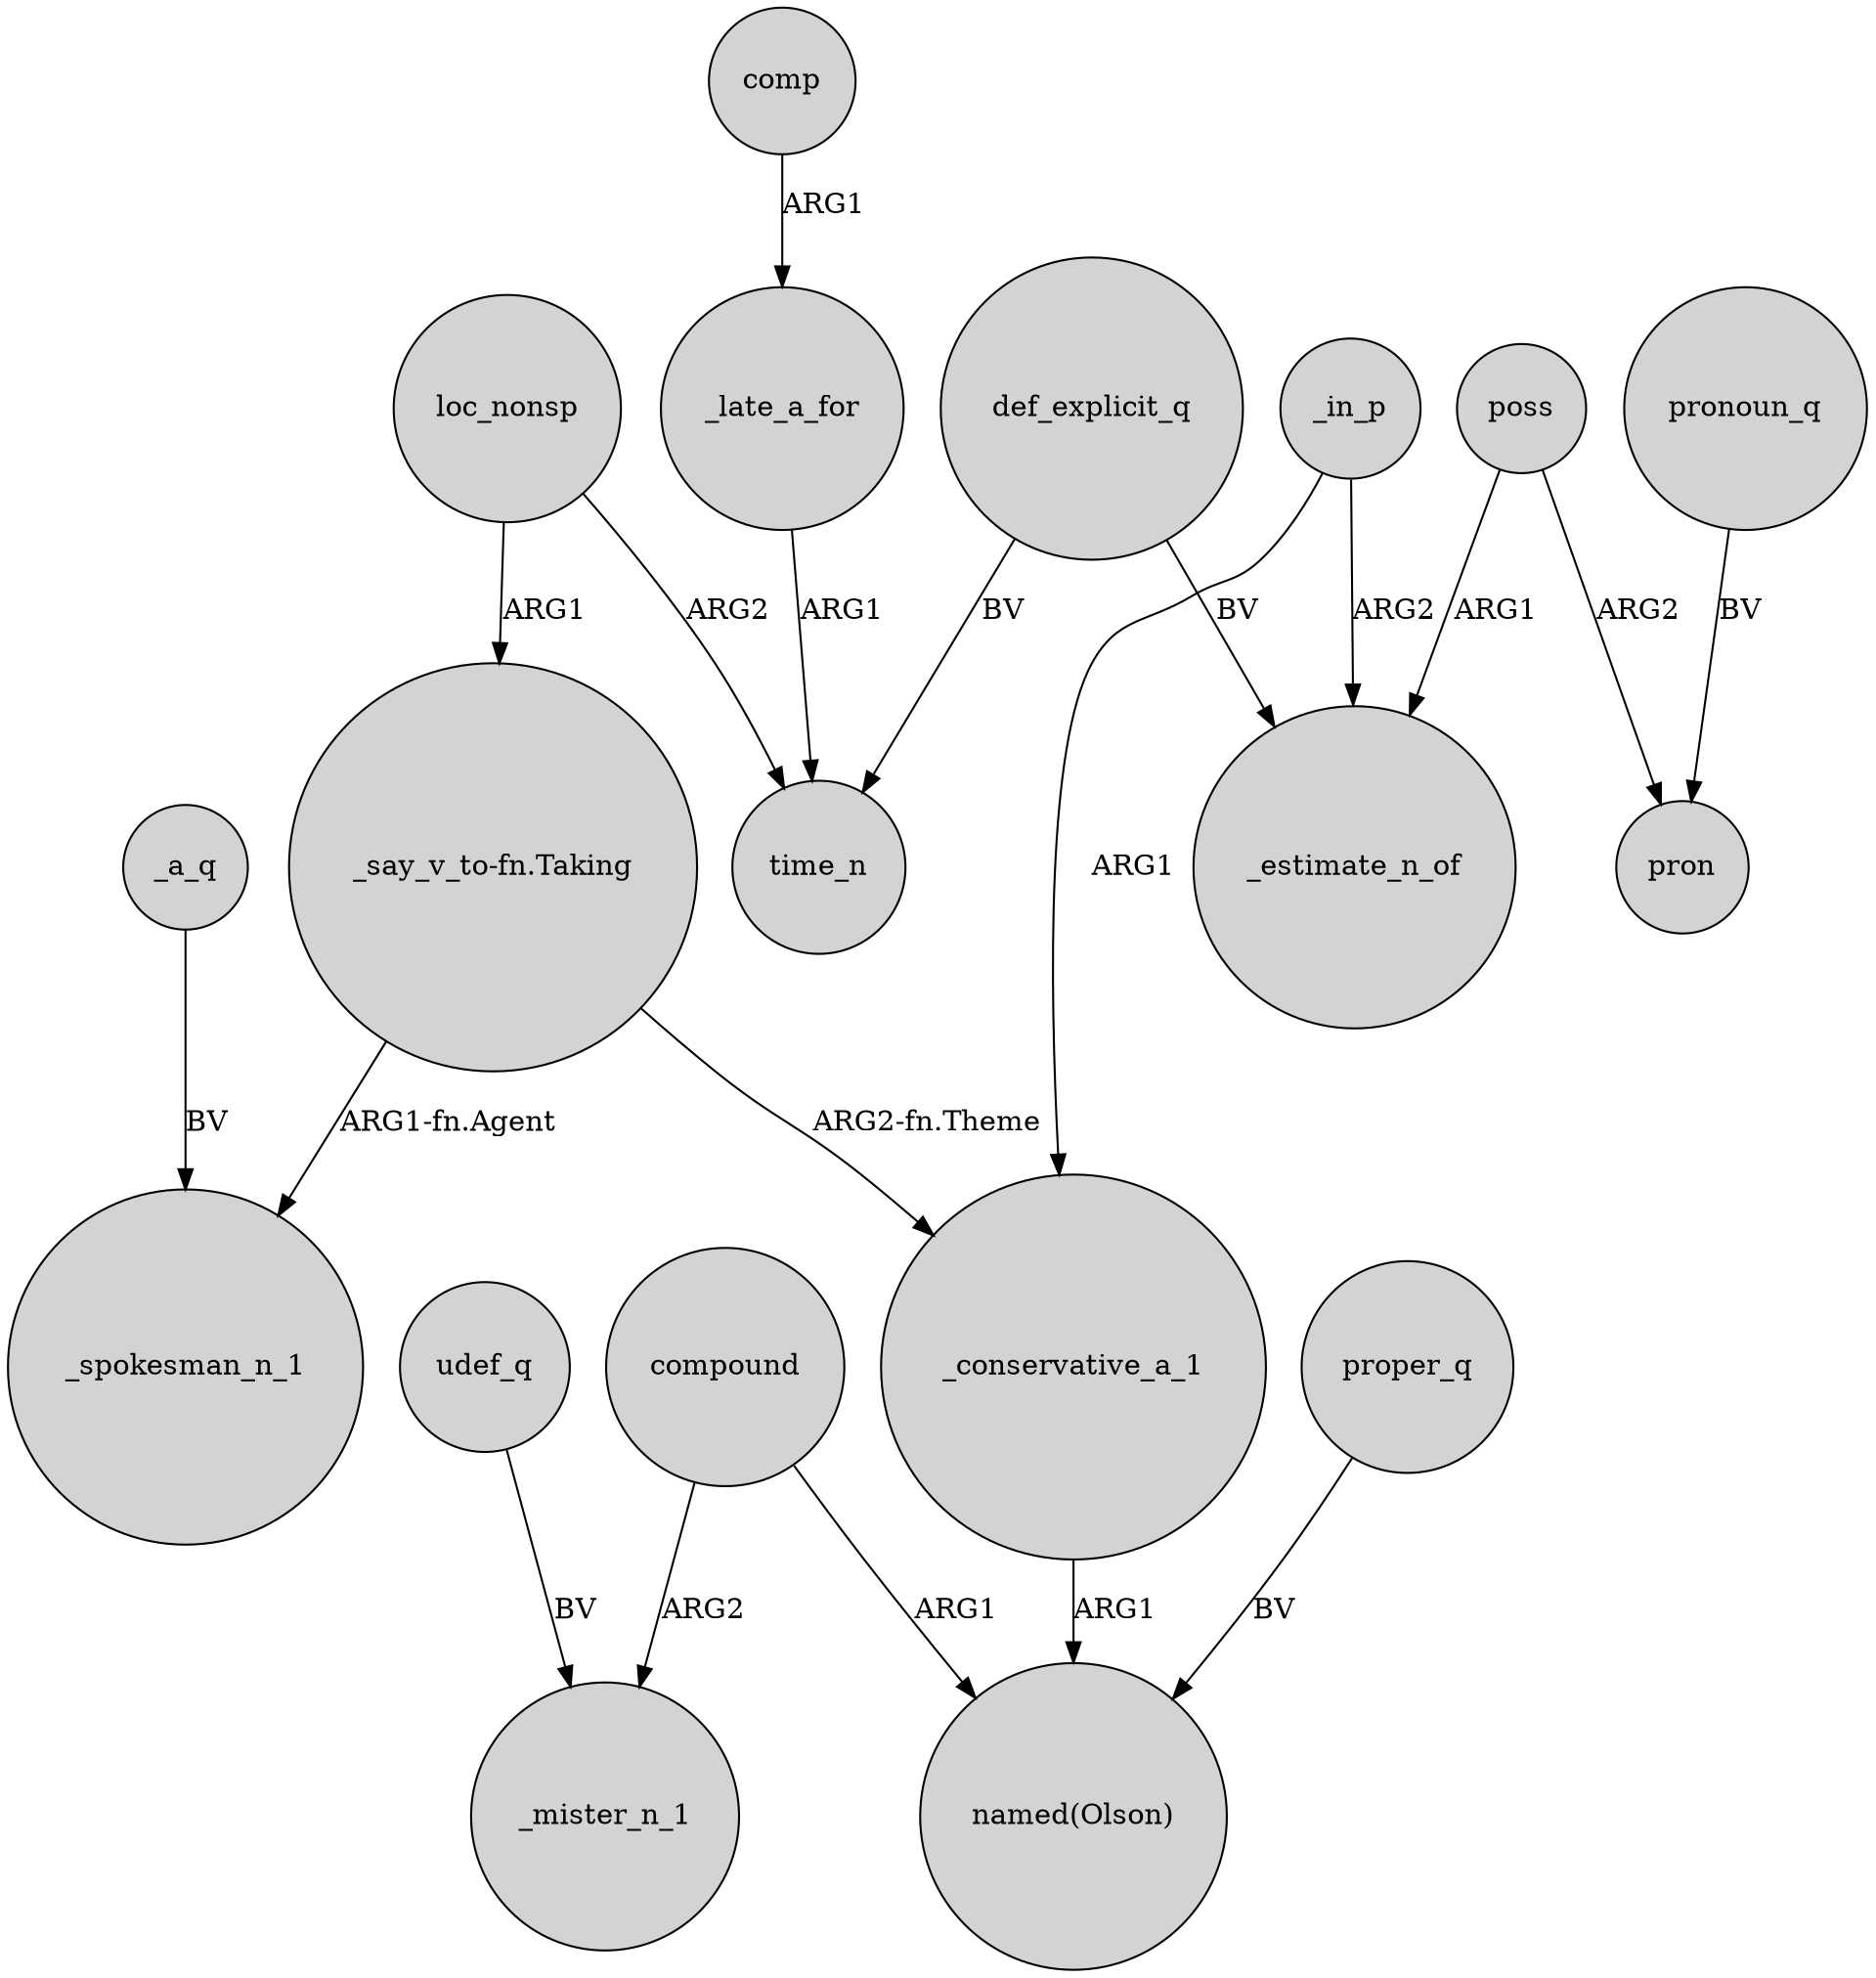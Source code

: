 digraph {
	node [shape=circle style=filled]
	"_say_v_to-fn.Taking" -> _conservative_a_1 [label="ARG2-fn.Theme"]
	_in_p -> _estimate_n_of [label=ARG2]
	compound -> _mister_n_1 [label=ARG2]
	def_explicit_q -> _estimate_n_of [label=BV]
	proper_q -> "named(Olson)" [label=BV]
	poss -> _estimate_n_of [label=ARG1]
	"_say_v_to-fn.Taking" -> _spokesman_n_1 [label="ARG1-fn.Agent"]
	udef_q -> _mister_n_1 [label=BV]
	pronoun_q -> pron [label=BV]
	_conservative_a_1 -> "named(Olson)" [label=ARG1]
	poss -> pron [label=ARG2]
	_late_a_for -> time_n [label=ARG1]
	comp -> _late_a_for [label=ARG1]
	_in_p -> _conservative_a_1 [label=ARG1]
	def_explicit_q -> time_n [label=BV]
	loc_nonsp -> "_say_v_to-fn.Taking" [label=ARG1]
	loc_nonsp -> time_n [label=ARG2]
	compound -> "named(Olson)" [label=ARG1]
	_a_q -> _spokesman_n_1 [label=BV]
}
